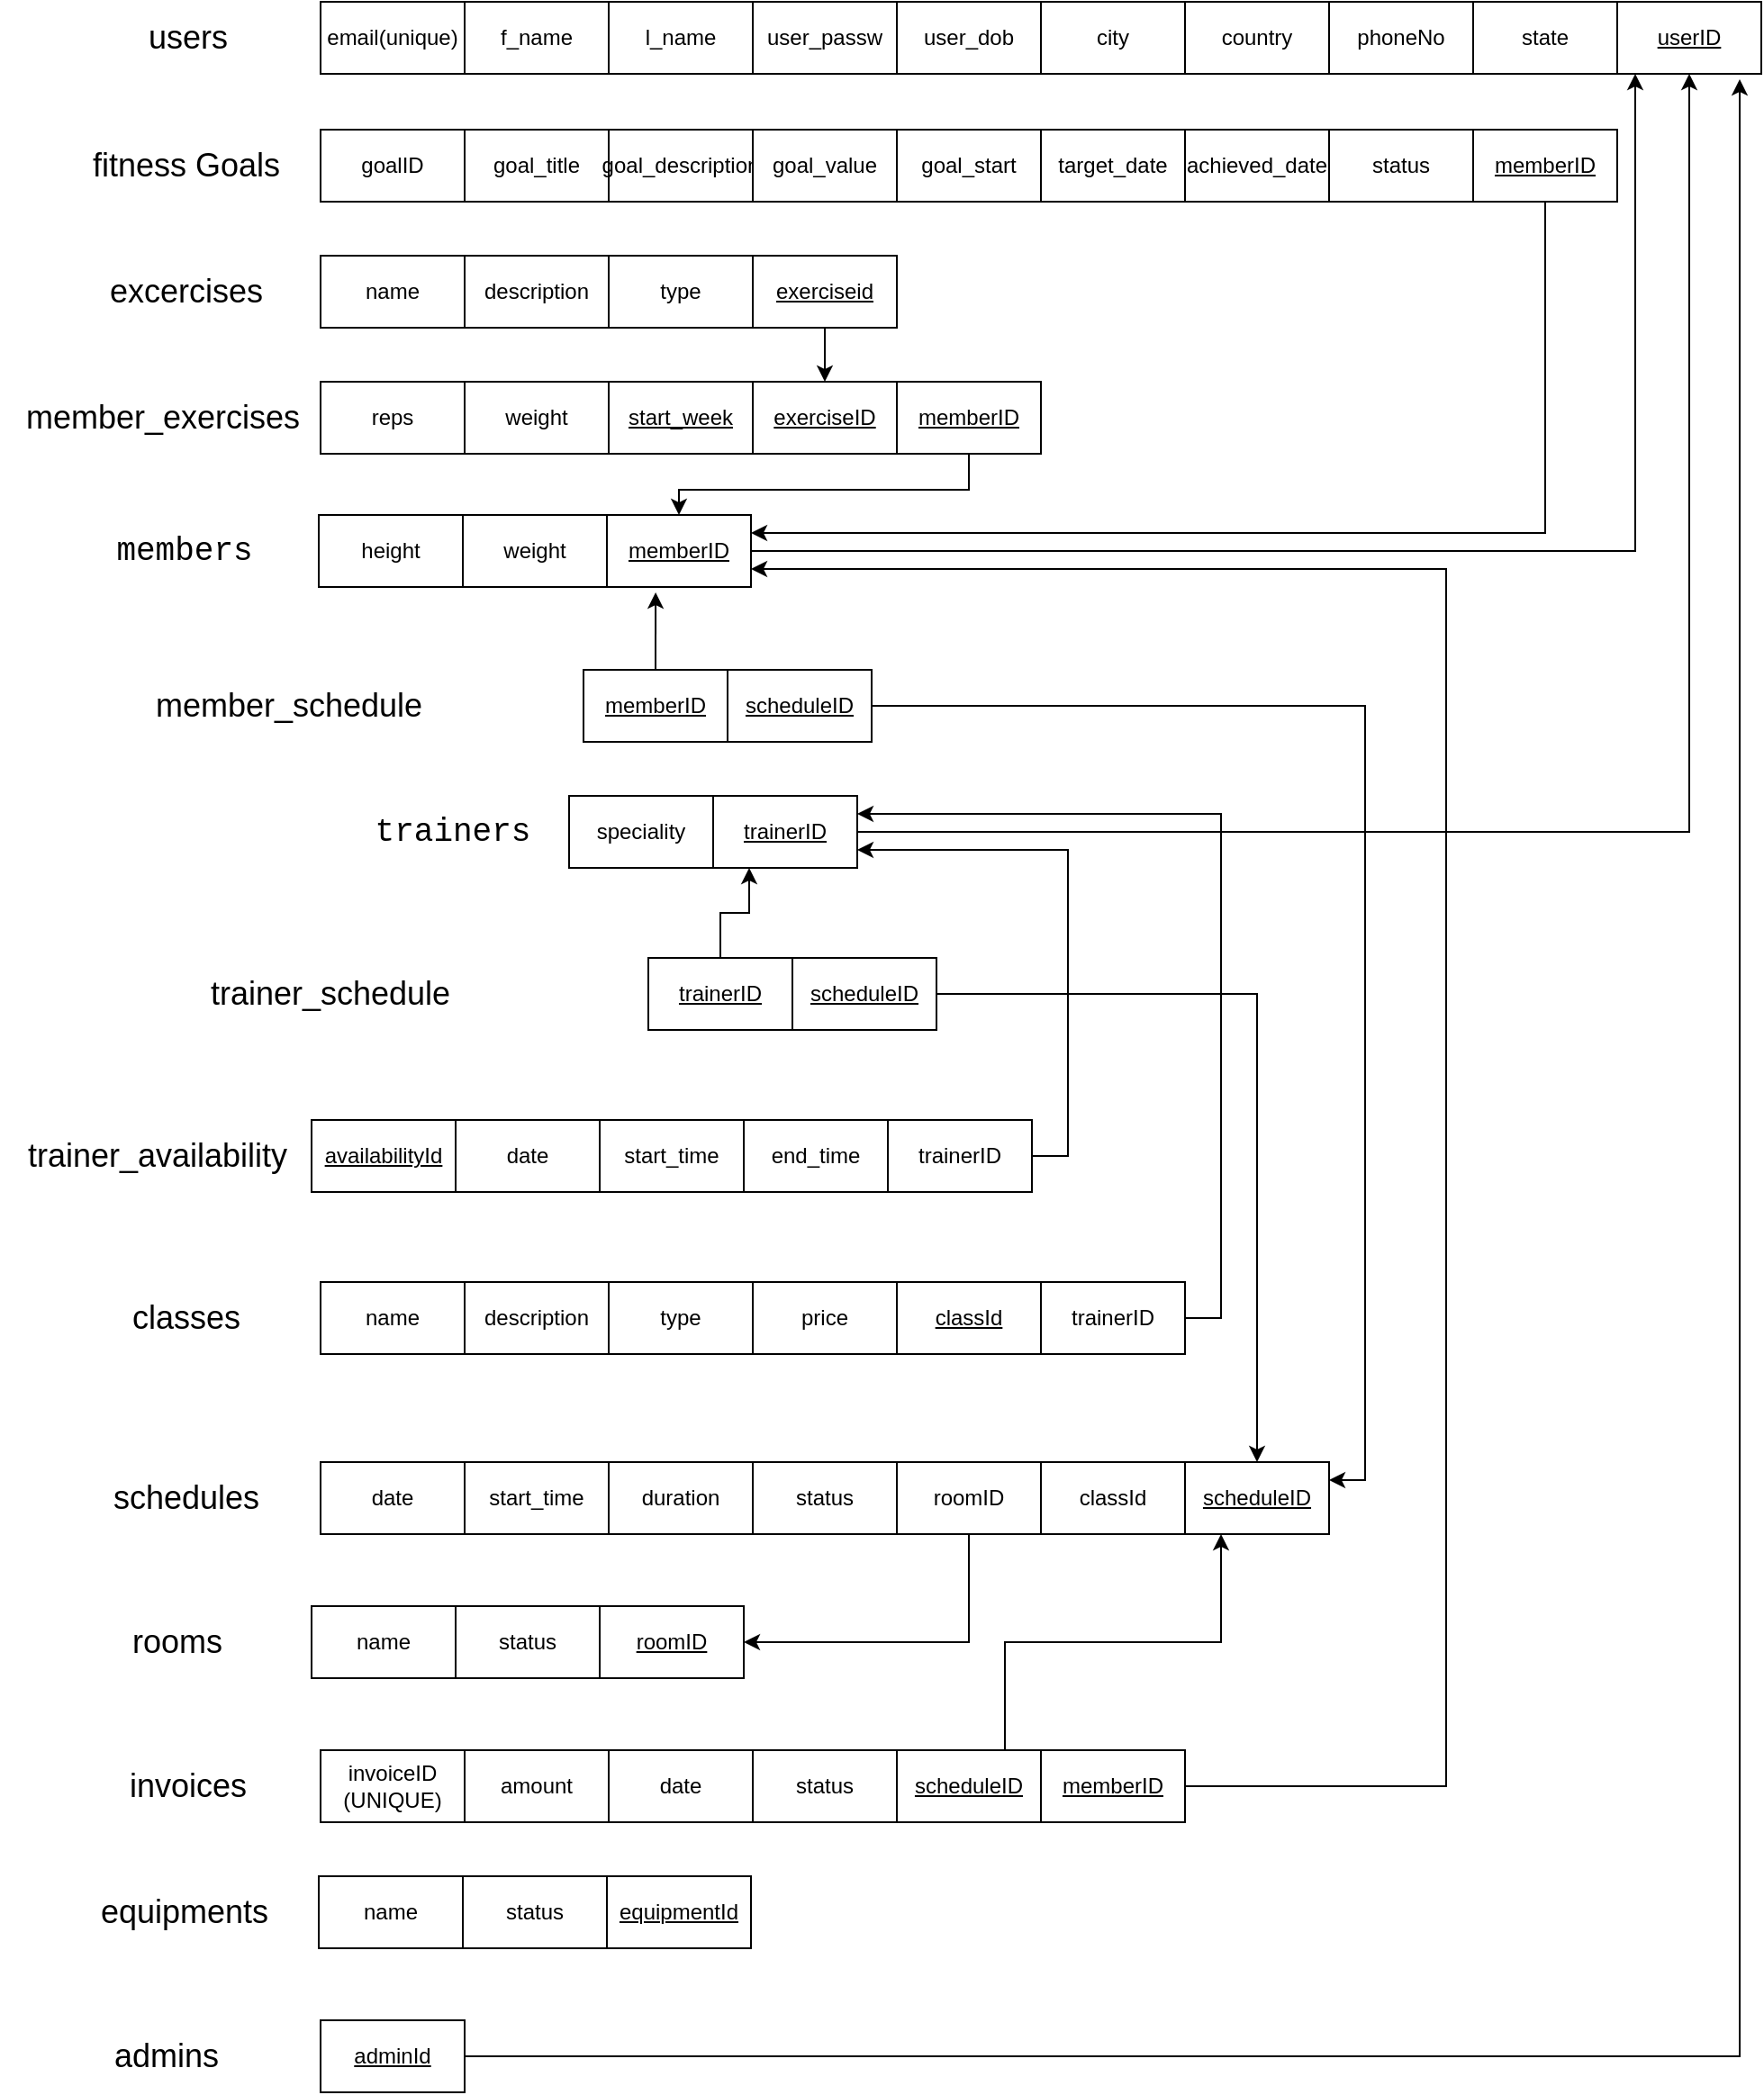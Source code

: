 <mxfile version="24.2.1" type="device">
  <diagram name="Page-1" id="HN3p1EIVI-1SUxga9xJy">
    <mxGraphModel dx="1434" dy="738" grid="1" gridSize="10" guides="1" tooltips="1" connect="1" arrows="1" fold="1" page="1" pageScale="1" pageWidth="850" pageHeight="1100" math="0" shadow="0">
      <root>
        <mxCell id="0" />
        <mxCell id="1" parent="0" />
        <mxCell id="Ad5m46oeOHFFpSQFAjDd-1" value="email(unique)" style="rounded=0;whiteSpace=wrap;html=1;" vertex="1" parent="1">
          <mxGeometry x="185" y="39" width="80" height="40" as="geometry" />
        </mxCell>
        <mxCell id="Ad5m46oeOHFFpSQFAjDd-2" value="f_name" style="rounded=0;whiteSpace=wrap;html=1;" vertex="1" parent="1">
          <mxGeometry x="265" y="39" width="80" height="40" as="geometry" />
        </mxCell>
        <mxCell id="Ad5m46oeOHFFpSQFAjDd-3" value="l_name" style="rounded=0;whiteSpace=wrap;html=1;" vertex="1" parent="1">
          <mxGeometry x="345" y="39" width="80" height="40" as="geometry" />
        </mxCell>
        <mxCell id="Ad5m46oeOHFFpSQFAjDd-4" value="user_passw" style="rounded=0;whiteSpace=wrap;html=1;" vertex="1" parent="1">
          <mxGeometry x="425" y="39" width="80" height="40" as="geometry" />
        </mxCell>
        <mxCell id="Ad5m46oeOHFFpSQFAjDd-5" value="user_dob" style="rounded=0;whiteSpace=wrap;html=1;" vertex="1" parent="1">
          <mxGeometry x="505" y="39" width="80" height="40" as="geometry" />
        </mxCell>
        <mxCell id="Ad5m46oeOHFFpSQFAjDd-6" value="city" style="rounded=0;whiteSpace=wrap;html=1;" vertex="1" parent="1">
          <mxGeometry x="585" y="39" width="80" height="40" as="geometry" />
        </mxCell>
        <mxCell id="Ad5m46oeOHFFpSQFAjDd-7" value="country" style="rounded=0;whiteSpace=wrap;html=1;" vertex="1" parent="1">
          <mxGeometry x="665" y="39" width="80" height="40" as="geometry" />
        </mxCell>
        <mxCell id="Ad5m46oeOHFFpSQFAjDd-8" value="phoneNo" style="rounded=0;whiteSpace=wrap;html=1;" vertex="1" parent="1">
          <mxGeometry x="745" y="39" width="80" height="40" as="geometry" />
        </mxCell>
        <mxCell id="Ad5m46oeOHFFpSQFAjDd-9" value="state" style="rounded=0;whiteSpace=wrap;html=1;" vertex="1" parent="1">
          <mxGeometry x="825" y="39" width="80" height="40" as="geometry" />
        </mxCell>
        <mxCell id="Ad5m46oeOHFFpSQFAjDd-10" value="&lt;u&gt;userID&lt;/u&gt;" style="rounded=0;whiteSpace=wrap;html=1;" vertex="1" parent="1">
          <mxGeometry x="905" y="39" width="80" height="40" as="geometry" />
        </mxCell>
        <mxCell id="Ad5m46oeOHFFpSQFAjDd-11" value="height" style="rounded=0;whiteSpace=wrap;html=1;" vertex="1" parent="1">
          <mxGeometry x="184" y="324" width="80" height="40" as="geometry" />
        </mxCell>
        <mxCell id="Ad5m46oeOHFFpSQFAjDd-12" value="weight" style="rounded=0;whiteSpace=wrap;html=1;" vertex="1" parent="1">
          <mxGeometry x="264" y="324" width="80" height="40" as="geometry" />
        </mxCell>
        <mxCell id="Ad5m46oeOHFFpSQFAjDd-13" value="&lt;u&gt;memberID&lt;/u&gt;" style="rounded=0;whiteSpace=wrap;html=1;" vertex="1" parent="1">
          <mxGeometry x="344" y="324" width="80" height="40" as="geometry" />
        </mxCell>
        <mxCell id="Ad5m46oeOHFFpSQFAjDd-14" value="users" style="text;html=1;align=center;verticalAlign=middle;resizable=0;points=[];autosize=1;strokeColor=none;fillColor=none;fontSize=18;" vertex="1" parent="1">
          <mxGeometry x="76" y="39" width="70" height="40" as="geometry" />
        </mxCell>
        <mxCell id="Ad5m46oeOHFFpSQFAjDd-15" value="&lt;div style=&quot;font-family: Consolas, &amp;quot;Courier New&amp;quot;, monospace; line-height: 19px; white-space-collapse: preserve;&quot;&gt;&lt;font style=&quot;font-size: 18px;&quot;&gt;members&lt;/font&gt;&lt;/div&gt;" style="text;html=1;align=center;verticalAlign=middle;resizable=0;points=[];autosize=1;strokeColor=none;fillColor=none;fontSize=18;fontColor=default;" vertex="1" parent="1">
          <mxGeometry x="64" y="329" width="90" height="30" as="geometry" />
        </mxCell>
        <mxCell id="Ad5m46oeOHFFpSQFAjDd-17" value="goalID" style="rounded=0;whiteSpace=wrap;html=1;" vertex="1" parent="1">
          <mxGeometry x="185" y="110" width="80" height="40" as="geometry" />
        </mxCell>
        <mxCell id="Ad5m46oeOHFFpSQFAjDd-18" value="goal_title" style="rounded=0;whiteSpace=wrap;html=1;" vertex="1" parent="1">
          <mxGeometry x="265" y="110" width="80" height="40" as="geometry" />
        </mxCell>
        <mxCell id="Ad5m46oeOHFFpSQFAjDd-19" value="goal_description" style="rounded=0;whiteSpace=wrap;html=1;" vertex="1" parent="1">
          <mxGeometry x="345" y="110" width="80" height="40" as="geometry" />
        </mxCell>
        <mxCell id="Ad5m46oeOHFFpSQFAjDd-20" value="goal_value" style="rounded=0;whiteSpace=wrap;html=1;" vertex="1" parent="1">
          <mxGeometry x="425" y="110" width="80" height="40" as="geometry" />
        </mxCell>
        <mxCell id="Ad5m46oeOHFFpSQFAjDd-21" value="goal_start" style="rounded=0;whiteSpace=wrap;html=1;" vertex="1" parent="1">
          <mxGeometry x="505" y="110" width="80" height="40" as="geometry" />
        </mxCell>
        <mxCell id="Ad5m46oeOHFFpSQFAjDd-22" value="target_date" style="rounded=0;whiteSpace=wrap;html=1;" vertex="1" parent="1">
          <mxGeometry x="585" y="110" width="80" height="40" as="geometry" />
        </mxCell>
        <mxCell id="Ad5m46oeOHFFpSQFAjDd-23" value="achieved_date" style="rounded=0;whiteSpace=wrap;html=1;" vertex="1" parent="1">
          <mxGeometry x="665" y="110" width="80" height="40" as="geometry" />
        </mxCell>
        <mxCell id="Ad5m46oeOHFFpSQFAjDd-24" value="status" style="rounded=0;whiteSpace=wrap;html=1;" vertex="1" parent="1">
          <mxGeometry x="745" y="110" width="80" height="40" as="geometry" />
        </mxCell>
        <mxCell id="Ad5m46oeOHFFpSQFAjDd-118" style="edgeStyle=orthogonalEdgeStyle;rounded=0;orthogonalLoop=1;jettySize=auto;html=1;exitX=0.5;exitY=1;exitDx=0;exitDy=0;entryX=1;entryY=0.25;entryDx=0;entryDy=0;" edge="1" parent="1" source="Ad5m46oeOHFFpSQFAjDd-26" target="Ad5m46oeOHFFpSQFAjDd-13">
          <mxGeometry relative="1" as="geometry" />
        </mxCell>
        <mxCell id="Ad5m46oeOHFFpSQFAjDd-26" value="&lt;u&gt;memberID&lt;/u&gt;" style="rounded=0;whiteSpace=wrap;html=1;" vertex="1" parent="1">
          <mxGeometry x="825" y="110" width="80" height="40" as="geometry" />
        </mxCell>
        <mxCell id="Ad5m46oeOHFFpSQFAjDd-27" value="fitness Goals" style="text;html=1;align=center;verticalAlign=middle;resizable=0;points=[];autosize=1;strokeColor=none;fillColor=none;fontSize=18;" vertex="1" parent="1">
          <mxGeometry x="45" y="110" width="130" height="40" as="geometry" />
        </mxCell>
        <mxCell id="Ad5m46oeOHFFpSQFAjDd-28" value="speciality" style="rounded=0;whiteSpace=wrap;html=1;" vertex="1" parent="1">
          <mxGeometry x="323" y="480" width="80" height="40" as="geometry" />
        </mxCell>
        <mxCell id="Ad5m46oeOHFFpSQFAjDd-93" style="edgeStyle=orthogonalEdgeStyle;rounded=0;orthogonalLoop=1;jettySize=auto;html=1;entryX=0.5;entryY=1;entryDx=0;entryDy=0;" edge="1" parent="1" source="Ad5m46oeOHFFpSQFAjDd-29" target="Ad5m46oeOHFFpSQFAjDd-10">
          <mxGeometry relative="1" as="geometry" />
        </mxCell>
        <mxCell id="Ad5m46oeOHFFpSQFAjDd-29" value="&lt;u&gt;trainerID&lt;/u&gt;" style="rounded=0;whiteSpace=wrap;html=1;" vertex="1" parent="1">
          <mxGeometry x="403" y="480" width="80" height="40" as="geometry" />
        </mxCell>
        <mxCell id="Ad5m46oeOHFFpSQFAjDd-30" value="&lt;div style=&quot;font-family: Consolas, &amp;quot;Courier New&amp;quot;, monospace; line-height: 19px; white-space-collapse: preserve;&quot;&gt;&lt;font style=&quot;font-size: 18px;&quot;&gt;trainers&lt;/font&gt;&lt;/div&gt;" style="text;html=1;align=center;verticalAlign=middle;resizable=0;points=[];autosize=1;strokeColor=none;fillColor=none;fontSize=18;fontColor=default;" vertex="1" parent="1">
          <mxGeometry x="208" y="485" width="100" height="30" as="geometry" />
        </mxCell>
        <mxCell id="Ad5m46oeOHFFpSQFAjDd-31" value="&lt;u&gt;availabilityId&lt;/u&gt;" style="rounded=0;whiteSpace=wrap;html=1;" vertex="1" parent="1">
          <mxGeometry x="180" y="660" width="80" height="40" as="geometry" />
        </mxCell>
        <mxCell id="Ad5m46oeOHFFpSQFAjDd-32" value="date" style="rounded=0;whiteSpace=wrap;html=1;" vertex="1" parent="1">
          <mxGeometry x="260" y="660" width="80" height="40" as="geometry" />
        </mxCell>
        <mxCell id="Ad5m46oeOHFFpSQFAjDd-33" value="start_time" style="rounded=0;whiteSpace=wrap;html=1;" vertex="1" parent="1">
          <mxGeometry x="340" y="660" width="80" height="40" as="geometry" />
        </mxCell>
        <mxCell id="Ad5m46oeOHFFpSQFAjDd-34" value="end_time" style="rounded=0;whiteSpace=wrap;html=1;" vertex="1" parent="1">
          <mxGeometry x="420" y="660" width="80" height="40" as="geometry" />
        </mxCell>
        <mxCell id="Ad5m46oeOHFFpSQFAjDd-115" style="edgeStyle=orthogonalEdgeStyle;rounded=0;orthogonalLoop=1;jettySize=auto;html=1;exitX=1;exitY=0.5;exitDx=0;exitDy=0;entryX=1;entryY=0.75;entryDx=0;entryDy=0;" edge="1" parent="1" source="Ad5m46oeOHFFpSQFAjDd-35" target="Ad5m46oeOHFFpSQFAjDd-29">
          <mxGeometry relative="1" as="geometry" />
        </mxCell>
        <mxCell id="Ad5m46oeOHFFpSQFAjDd-35" value="trainerID" style="rounded=0;whiteSpace=wrap;html=1;" vertex="1" parent="1">
          <mxGeometry x="500" y="660" width="80" height="40" as="geometry" />
        </mxCell>
        <mxCell id="Ad5m46oeOHFFpSQFAjDd-36" value="trainer_availability" style="text;html=1;align=center;verticalAlign=middle;resizable=0;points=[];autosize=1;strokeColor=none;fillColor=none;fontSize=18;" vertex="1" parent="1">
          <mxGeometry x="9" y="660" width="170" height="40" as="geometry" />
        </mxCell>
        <mxCell id="Ad5m46oeOHFFpSQFAjDd-37" value="&lt;u&gt;adminId&lt;/u&gt;" style="rounded=0;whiteSpace=wrap;html=1;" vertex="1" parent="1">
          <mxGeometry x="185" y="1160" width="80" height="40" as="geometry" />
        </mxCell>
        <mxCell id="Ad5m46oeOHFFpSQFAjDd-38" value="admins" style="text;html=1;align=center;verticalAlign=middle;resizable=0;points=[];autosize=1;strokeColor=none;fillColor=none;fontSize=18;" vertex="1" parent="1">
          <mxGeometry x="59" y="1160" width="80" height="40" as="geometry" />
        </mxCell>
        <mxCell id="Ad5m46oeOHFFpSQFAjDd-41" value="name" style="rounded=0;whiteSpace=wrap;html=1;" vertex="1" parent="1">
          <mxGeometry x="185" y="750" width="80" height="40" as="geometry" />
        </mxCell>
        <mxCell id="Ad5m46oeOHFFpSQFAjDd-42" value="description" style="rounded=0;whiteSpace=wrap;html=1;" vertex="1" parent="1">
          <mxGeometry x="265" y="750" width="80" height="40" as="geometry" />
        </mxCell>
        <mxCell id="Ad5m46oeOHFFpSQFAjDd-43" value="type" style="rounded=0;whiteSpace=wrap;html=1;" vertex="1" parent="1">
          <mxGeometry x="345" y="750" width="80" height="40" as="geometry" />
        </mxCell>
        <mxCell id="Ad5m46oeOHFFpSQFAjDd-44" value="price" style="rounded=0;whiteSpace=wrap;html=1;" vertex="1" parent="1">
          <mxGeometry x="425" y="750" width="80" height="40" as="geometry" />
        </mxCell>
        <mxCell id="Ad5m46oeOHFFpSQFAjDd-45" value="&lt;u&gt;classId&lt;/u&gt;" style="rounded=0;whiteSpace=wrap;html=1;" vertex="1" parent="1">
          <mxGeometry x="505" y="750" width="80" height="40" as="geometry" />
        </mxCell>
        <mxCell id="Ad5m46oeOHFFpSQFAjDd-97" style="edgeStyle=orthogonalEdgeStyle;rounded=0;orthogonalLoop=1;jettySize=auto;html=1;exitX=1;exitY=0.5;exitDx=0;exitDy=0;entryX=1;entryY=0.25;entryDx=0;entryDy=0;" edge="1" parent="1" source="Ad5m46oeOHFFpSQFAjDd-46" target="Ad5m46oeOHFFpSQFAjDd-29">
          <mxGeometry relative="1" as="geometry" />
        </mxCell>
        <mxCell id="Ad5m46oeOHFFpSQFAjDd-46" value="trainerID" style="rounded=0;whiteSpace=wrap;html=1;" vertex="1" parent="1">
          <mxGeometry x="585" y="750" width="80" height="40" as="geometry" />
        </mxCell>
        <mxCell id="Ad5m46oeOHFFpSQFAjDd-47" value="classes" style="text;html=1;align=center;verticalAlign=middle;resizable=0;points=[];autosize=1;strokeColor=none;fillColor=none;fontSize=18;" vertex="1" parent="1">
          <mxGeometry x="70" y="750" width="80" height="40" as="geometry" />
        </mxCell>
        <mxCell id="Ad5m46oeOHFFpSQFAjDd-48" value="name" style="rounded=0;whiteSpace=wrap;html=1;" vertex="1" parent="1">
          <mxGeometry x="180" y="930" width="80" height="40" as="geometry" />
        </mxCell>
        <mxCell id="Ad5m46oeOHFFpSQFAjDd-49" value="status" style="rounded=0;whiteSpace=wrap;html=1;" vertex="1" parent="1">
          <mxGeometry x="260" y="930" width="80" height="40" as="geometry" />
        </mxCell>
        <mxCell id="Ad5m46oeOHFFpSQFAjDd-50" value="&lt;u&gt;roomID&lt;/u&gt;" style="rounded=0;whiteSpace=wrap;html=1;" vertex="1" parent="1">
          <mxGeometry x="340" y="930" width="80" height="40" as="geometry" />
        </mxCell>
        <mxCell id="Ad5m46oeOHFFpSQFAjDd-51" value="rooms" style="text;html=1;align=center;verticalAlign=middle;resizable=0;points=[];autosize=1;strokeColor=none;fillColor=none;fontSize=18;" vertex="1" parent="1">
          <mxGeometry x="70" y="930" width="70" height="40" as="geometry" />
        </mxCell>
        <mxCell id="Ad5m46oeOHFFpSQFAjDd-52" value="name" style="rounded=0;whiteSpace=wrap;html=1;" vertex="1" parent="1">
          <mxGeometry x="184" y="1080" width="80" height="40" as="geometry" />
        </mxCell>
        <mxCell id="Ad5m46oeOHFFpSQFAjDd-53" value="status" style="rounded=0;whiteSpace=wrap;html=1;" vertex="1" parent="1">
          <mxGeometry x="264" y="1080" width="80" height="40" as="geometry" />
        </mxCell>
        <mxCell id="Ad5m46oeOHFFpSQFAjDd-54" value="&lt;u&gt;equipmentId&lt;/u&gt;" style="rounded=0;whiteSpace=wrap;html=1;" vertex="1" parent="1">
          <mxGeometry x="344" y="1080" width="80" height="40" as="geometry" />
        </mxCell>
        <mxCell id="Ad5m46oeOHFFpSQFAjDd-56" value="equipments" style="text;html=1;align=center;verticalAlign=middle;resizable=0;points=[];autosize=1;strokeColor=none;fillColor=none;fontSize=18;" vertex="1" parent="1">
          <mxGeometry x="49" y="1080" width="120" height="40" as="geometry" />
        </mxCell>
        <mxCell id="Ad5m46oeOHFFpSQFAjDd-57" value="date" style="rounded=0;whiteSpace=wrap;html=1;" vertex="1" parent="1">
          <mxGeometry x="185" y="850" width="80" height="40" as="geometry" />
        </mxCell>
        <mxCell id="Ad5m46oeOHFFpSQFAjDd-58" value="start_time" style="rounded=0;whiteSpace=wrap;html=1;" vertex="1" parent="1">
          <mxGeometry x="265" y="850" width="80" height="40" as="geometry" />
        </mxCell>
        <mxCell id="Ad5m46oeOHFFpSQFAjDd-59" value="duration" style="rounded=0;whiteSpace=wrap;html=1;" vertex="1" parent="1">
          <mxGeometry x="345" y="850" width="80" height="40" as="geometry" />
        </mxCell>
        <mxCell id="Ad5m46oeOHFFpSQFAjDd-60" value="status" style="rounded=0;whiteSpace=wrap;html=1;" vertex="1" parent="1">
          <mxGeometry x="425" y="850" width="80" height="40" as="geometry" />
        </mxCell>
        <mxCell id="Ad5m46oeOHFFpSQFAjDd-113" style="edgeStyle=orthogonalEdgeStyle;rounded=0;orthogonalLoop=1;jettySize=auto;html=1;exitX=0.5;exitY=1;exitDx=0;exitDy=0;entryX=1;entryY=0.5;entryDx=0;entryDy=0;" edge="1" parent="1" source="Ad5m46oeOHFFpSQFAjDd-61" target="Ad5m46oeOHFFpSQFAjDd-50">
          <mxGeometry relative="1" as="geometry" />
        </mxCell>
        <mxCell id="Ad5m46oeOHFFpSQFAjDd-61" value="roomID" style="rounded=0;whiteSpace=wrap;html=1;" vertex="1" parent="1">
          <mxGeometry x="505" y="850" width="80" height="40" as="geometry" />
        </mxCell>
        <mxCell id="Ad5m46oeOHFFpSQFAjDd-62" value="classId" style="rounded=0;whiteSpace=wrap;html=1;" vertex="1" parent="1">
          <mxGeometry x="585" y="850" width="80" height="40" as="geometry" />
        </mxCell>
        <mxCell id="Ad5m46oeOHFFpSQFAjDd-63" value="&lt;u&gt;scheduleID&lt;/u&gt;" style="rounded=0;whiteSpace=wrap;html=1;" vertex="1" parent="1">
          <mxGeometry x="665" y="850" width="80" height="40" as="geometry" />
        </mxCell>
        <mxCell id="Ad5m46oeOHFFpSQFAjDd-64" value="schedules" style="text;html=1;align=center;verticalAlign=middle;resizable=0;points=[];autosize=1;strokeColor=none;fillColor=none;fontSize=18;" vertex="1" parent="1">
          <mxGeometry x="60" y="850" width="100" height="40" as="geometry" />
        </mxCell>
        <mxCell id="Ad5m46oeOHFFpSQFAjDd-116" style="edgeStyle=orthogonalEdgeStyle;rounded=0;orthogonalLoop=1;jettySize=auto;html=1;exitX=0.5;exitY=0;exitDx=0;exitDy=0;entryX=0.25;entryY=1;entryDx=0;entryDy=0;" edge="1" parent="1" source="Ad5m46oeOHFFpSQFAjDd-69" target="Ad5m46oeOHFFpSQFAjDd-29">
          <mxGeometry relative="1" as="geometry" />
        </mxCell>
        <mxCell id="Ad5m46oeOHFFpSQFAjDd-69" value="&lt;u&gt;trainerID&lt;/u&gt;" style="rounded=0;whiteSpace=wrap;html=1;" vertex="1" parent="1">
          <mxGeometry x="367" y="570" width="80" height="40" as="geometry" />
        </mxCell>
        <mxCell id="Ad5m46oeOHFFpSQFAjDd-117" style="edgeStyle=orthogonalEdgeStyle;rounded=0;orthogonalLoop=1;jettySize=auto;html=1;exitX=1;exitY=0.5;exitDx=0;exitDy=0;entryX=0.5;entryY=0;entryDx=0;entryDy=0;" edge="1" parent="1" source="Ad5m46oeOHFFpSQFAjDd-70" target="Ad5m46oeOHFFpSQFAjDd-63">
          <mxGeometry relative="1" as="geometry" />
        </mxCell>
        <mxCell id="Ad5m46oeOHFFpSQFAjDd-70" value="&lt;u&gt;scheduleID&lt;/u&gt;" style="rounded=0;whiteSpace=wrap;html=1;" vertex="1" parent="1">
          <mxGeometry x="447" y="570" width="80" height="40" as="geometry" />
        </mxCell>
        <mxCell id="Ad5m46oeOHFFpSQFAjDd-72" value="trainer_schedule" style="text;html=1;align=center;verticalAlign=middle;resizable=0;points=[];autosize=1;strokeColor=none;fillColor=none;fontSize=18;" vertex="1" parent="1">
          <mxGeometry x="110" y="570" width="160" height="40" as="geometry" />
        </mxCell>
        <mxCell id="Ad5m46oeOHFFpSQFAjDd-73" value="invoiceID&lt;br&gt;(UNIQUE)" style="rounded=0;whiteSpace=wrap;html=1;" vertex="1" parent="1">
          <mxGeometry x="185" y="1010" width="80" height="40" as="geometry" />
        </mxCell>
        <mxCell id="Ad5m46oeOHFFpSQFAjDd-74" value="amount" style="rounded=0;whiteSpace=wrap;html=1;" vertex="1" parent="1">
          <mxGeometry x="265" y="1010" width="80" height="40" as="geometry" />
        </mxCell>
        <mxCell id="Ad5m46oeOHFFpSQFAjDd-75" value="date" style="rounded=0;whiteSpace=wrap;html=1;" vertex="1" parent="1">
          <mxGeometry x="345" y="1010" width="80" height="40" as="geometry" />
        </mxCell>
        <mxCell id="Ad5m46oeOHFFpSQFAjDd-76" value="status" style="rounded=0;whiteSpace=wrap;html=1;" vertex="1" parent="1">
          <mxGeometry x="425" y="1010" width="80" height="40" as="geometry" />
        </mxCell>
        <mxCell id="Ad5m46oeOHFFpSQFAjDd-119" style="edgeStyle=orthogonalEdgeStyle;rounded=0;orthogonalLoop=1;jettySize=auto;html=1;exitX=0.75;exitY=0;exitDx=0;exitDy=0;entryX=0.25;entryY=1;entryDx=0;entryDy=0;" edge="1" parent="1" source="Ad5m46oeOHFFpSQFAjDd-77" target="Ad5m46oeOHFFpSQFAjDd-63">
          <mxGeometry relative="1" as="geometry" />
        </mxCell>
        <mxCell id="Ad5m46oeOHFFpSQFAjDd-77" value="&lt;u&gt;scheduleID&lt;/u&gt;" style="rounded=0;whiteSpace=wrap;html=1;" vertex="1" parent="1">
          <mxGeometry x="505" y="1010" width="80" height="40" as="geometry" />
        </mxCell>
        <mxCell id="Ad5m46oeOHFFpSQFAjDd-123" style="edgeStyle=orthogonalEdgeStyle;rounded=0;orthogonalLoop=1;jettySize=auto;html=1;exitX=1;exitY=0.5;exitDx=0;exitDy=0;entryX=1;entryY=0.75;entryDx=0;entryDy=0;" edge="1" parent="1" source="Ad5m46oeOHFFpSQFAjDd-78" target="Ad5m46oeOHFFpSQFAjDd-13">
          <mxGeometry relative="1" as="geometry">
            <Array as="points">
              <mxPoint x="810" y="1030" />
              <mxPoint x="810" y="354" />
            </Array>
          </mxGeometry>
        </mxCell>
        <mxCell id="Ad5m46oeOHFFpSQFAjDd-78" value="&lt;u&gt;memberID&lt;/u&gt;" style="rounded=0;whiteSpace=wrap;html=1;" vertex="1" parent="1">
          <mxGeometry x="585" y="1010" width="80" height="40" as="geometry" />
        </mxCell>
        <mxCell id="Ad5m46oeOHFFpSQFAjDd-79" value="invoices" style="text;html=1;align=center;verticalAlign=middle;resizable=0;points=[];autosize=1;strokeColor=none;fillColor=none;fontSize=18;" vertex="1" parent="1">
          <mxGeometry x="66" y="1010" width="90" height="40" as="geometry" />
        </mxCell>
        <mxCell id="Ad5m46oeOHFFpSQFAjDd-80" value="name" style="rounded=0;whiteSpace=wrap;html=1;" vertex="1" parent="1">
          <mxGeometry x="185" y="180" width="80" height="40" as="geometry" />
        </mxCell>
        <mxCell id="Ad5m46oeOHFFpSQFAjDd-81" value="description" style="rounded=0;whiteSpace=wrap;html=1;" vertex="1" parent="1">
          <mxGeometry x="265" y="180" width="80" height="40" as="geometry" />
        </mxCell>
        <mxCell id="Ad5m46oeOHFFpSQFAjDd-82" value="type" style="rounded=0;whiteSpace=wrap;html=1;" vertex="1" parent="1">
          <mxGeometry x="345" y="180" width="80" height="40" as="geometry" />
        </mxCell>
        <mxCell id="Ad5m46oeOHFFpSQFAjDd-121" style="edgeStyle=orthogonalEdgeStyle;rounded=0;orthogonalLoop=1;jettySize=auto;html=1;exitX=0.5;exitY=1;exitDx=0;exitDy=0;entryX=0.5;entryY=0;entryDx=0;entryDy=0;" edge="1" parent="1" source="Ad5m46oeOHFFpSQFAjDd-83" target="Ad5m46oeOHFFpSQFAjDd-88">
          <mxGeometry relative="1" as="geometry" />
        </mxCell>
        <mxCell id="Ad5m46oeOHFFpSQFAjDd-83" value="&lt;u&gt;exerciseid&lt;/u&gt;" style="rounded=0;whiteSpace=wrap;html=1;" vertex="1" parent="1">
          <mxGeometry x="425" y="180" width="80" height="40" as="geometry" />
        </mxCell>
        <mxCell id="Ad5m46oeOHFFpSQFAjDd-84" value="excercises" style="text;html=1;align=center;verticalAlign=middle;resizable=0;points=[];autosize=1;strokeColor=none;fillColor=none;fontSize=18;" vertex="1" parent="1">
          <mxGeometry x="55" y="180" width="110" height="40" as="geometry" />
        </mxCell>
        <mxCell id="Ad5m46oeOHFFpSQFAjDd-85" value="reps" style="rounded=0;whiteSpace=wrap;html=1;" vertex="1" parent="1">
          <mxGeometry x="185" y="250" width="80" height="40" as="geometry" />
        </mxCell>
        <mxCell id="Ad5m46oeOHFFpSQFAjDd-86" value="weight" style="rounded=0;whiteSpace=wrap;html=1;" vertex="1" parent="1">
          <mxGeometry x="265" y="250" width="80" height="40" as="geometry" />
        </mxCell>
        <mxCell id="Ad5m46oeOHFFpSQFAjDd-87" value="&lt;u&gt;start_week&lt;/u&gt;" style="rounded=0;whiteSpace=wrap;html=1;" vertex="1" parent="1">
          <mxGeometry x="345" y="250" width="80" height="40" as="geometry" />
        </mxCell>
        <mxCell id="Ad5m46oeOHFFpSQFAjDd-88" value="&lt;u&gt;exerciseID&lt;/u&gt;" style="rounded=0;whiteSpace=wrap;html=1;" vertex="1" parent="1">
          <mxGeometry x="425" y="250" width="80" height="40" as="geometry" />
        </mxCell>
        <mxCell id="Ad5m46oeOHFFpSQFAjDd-122" style="edgeStyle=orthogonalEdgeStyle;rounded=0;orthogonalLoop=1;jettySize=auto;html=1;exitX=0.5;exitY=1;exitDx=0;exitDy=0;entryX=0.5;entryY=0;entryDx=0;entryDy=0;" edge="1" parent="1" source="Ad5m46oeOHFFpSQFAjDd-89" target="Ad5m46oeOHFFpSQFAjDd-13">
          <mxGeometry relative="1" as="geometry">
            <Array as="points">
              <mxPoint x="545" y="310" />
              <mxPoint x="384" y="310" />
            </Array>
          </mxGeometry>
        </mxCell>
        <mxCell id="Ad5m46oeOHFFpSQFAjDd-89" value="&lt;u&gt;memberID&lt;/u&gt;" style="rounded=0;whiteSpace=wrap;html=1;" vertex="1" parent="1">
          <mxGeometry x="505" y="250" width="80" height="40" as="geometry" />
        </mxCell>
        <mxCell id="Ad5m46oeOHFFpSQFAjDd-90" value="member_exercises" style="text;html=1;align=center;verticalAlign=middle;resizable=0;points=[];autosize=1;strokeColor=none;fillColor=none;fontSize=18;" vertex="1" parent="1">
          <mxGeometry x="7" y="250" width="180" height="40" as="geometry" />
        </mxCell>
        <mxCell id="Ad5m46oeOHFFpSQFAjDd-91" style="edgeStyle=orthogonalEdgeStyle;rounded=0;orthogonalLoop=1;jettySize=auto;html=1;exitX=1;exitY=0.5;exitDx=0;exitDy=0;entryX=0.125;entryY=1;entryDx=0;entryDy=0;entryPerimeter=0;" edge="1" parent="1" source="Ad5m46oeOHFFpSQFAjDd-13" target="Ad5m46oeOHFFpSQFAjDd-10">
          <mxGeometry relative="1" as="geometry" />
        </mxCell>
        <mxCell id="Ad5m46oeOHFFpSQFAjDd-95" style="edgeStyle=orthogonalEdgeStyle;rounded=0;orthogonalLoop=1;jettySize=auto;html=1;exitX=1;exitY=0.5;exitDx=0;exitDy=0;entryX=0.85;entryY=1.075;entryDx=0;entryDy=0;entryPerimeter=0;" edge="1" parent="1" source="Ad5m46oeOHFFpSQFAjDd-37" target="Ad5m46oeOHFFpSQFAjDd-10">
          <mxGeometry relative="1" as="geometry" />
        </mxCell>
        <mxCell id="Ad5m46oeOHFFpSQFAjDd-105" value="&lt;u&gt;memberID&lt;/u&gt;" style="rounded=0;whiteSpace=wrap;html=1;" vertex="1" parent="1">
          <mxGeometry x="331" y="410" width="80" height="40" as="geometry" />
        </mxCell>
        <mxCell id="Ad5m46oeOHFFpSQFAjDd-112" style="edgeStyle=orthogonalEdgeStyle;rounded=0;orthogonalLoop=1;jettySize=auto;html=1;exitX=1;exitY=0.5;exitDx=0;exitDy=0;entryX=1;entryY=0.25;entryDx=0;entryDy=0;" edge="1" parent="1" source="Ad5m46oeOHFFpSQFAjDd-106" target="Ad5m46oeOHFFpSQFAjDd-63">
          <mxGeometry relative="1" as="geometry" />
        </mxCell>
        <mxCell id="Ad5m46oeOHFFpSQFAjDd-106" value="&lt;u&gt;scheduleID&lt;/u&gt;" style="rounded=0;whiteSpace=wrap;html=1;" vertex="1" parent="1">
          <mxGeometry x="411" y="410" width="80" height="40" as="geometry" />
        </mxCell>
        <mxCell id="Ad5m46oeOHFFpSQFAjDd-107" value="member_schedule" style="text;html=1;align=center;verticalAlign=middle;resizable=0;points=[];autosize=1;strokeColor=none;fillColor=none;fontSize=18;" vertex="1" parent="1">
          <mxGeometry x="82" y="410" width="170" height="40" as="geometry" />
        </mxCell>
        <mxCell id="Ad5m46oeOHFFpSQFAjDd-109" style="edgeStyle=orthogonalEdgeStyle;rounded=0;orthogonalLoop=1;jettySize=auto;html=1;exitX=0.5;exitY=0;exitDx=0;exitDy=0;entryX=0.338;entryY=1.075;entryDx=0;entryDy=0;entryPerimeter=0;" edge="1" parent="1" source="Ad5m46oeOHFFpSQFAjDd-105" target="Ad5m46oeOHFFpSQFAjDd-13">
          <mxGeometry relative="1" as="geometry" />
        </mxCell>
      </root>
    </mxGraphModel>
  </diagram>
</mxfile>
